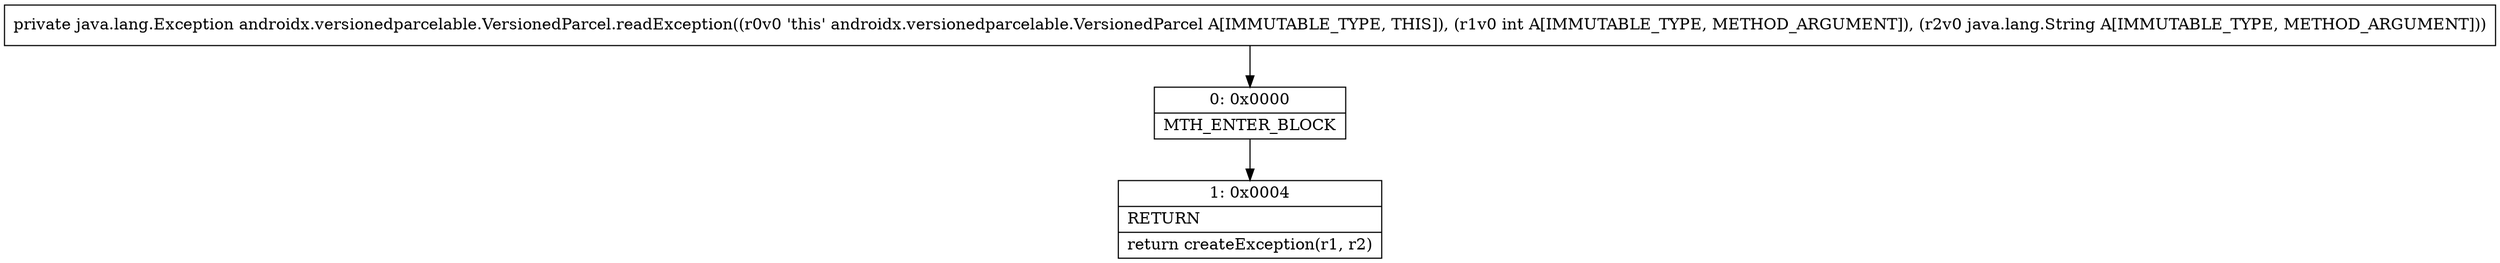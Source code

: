 digraph "CFG forandroidx.versionedparcelable.VersionedParcel.readException(ILjava\/lang\/String;)Ljava\/lang\/Exception;" {
Node_0 [shape=record,label="{0\:\ 0x0000|MTH_ENTER_BLOCK\l}"];
Node_1 [shape=record,label="{1\:\ 0x0004|RETURN\l|return createException(r1, r2)\l}"];
MethodNode[shape=record,label="{private java.lang.Exception androidx.versionedparcelable.VersionedParcel.readException((r0v0 'this' androidx.versionedparcelable.VersionedParcel A[IMMUTABLE_TYPE, THIS]), (r1v0 int A[IMMUTABLE_TYPE, METHOD_ARGUMENT]), (r2v0 java.lang.String A[IMMUTABLE_TYPE, METHOD_ARGUMENT])) }"];
MethodNode -> Node_0;
Node_0 -> Node_1;
}

